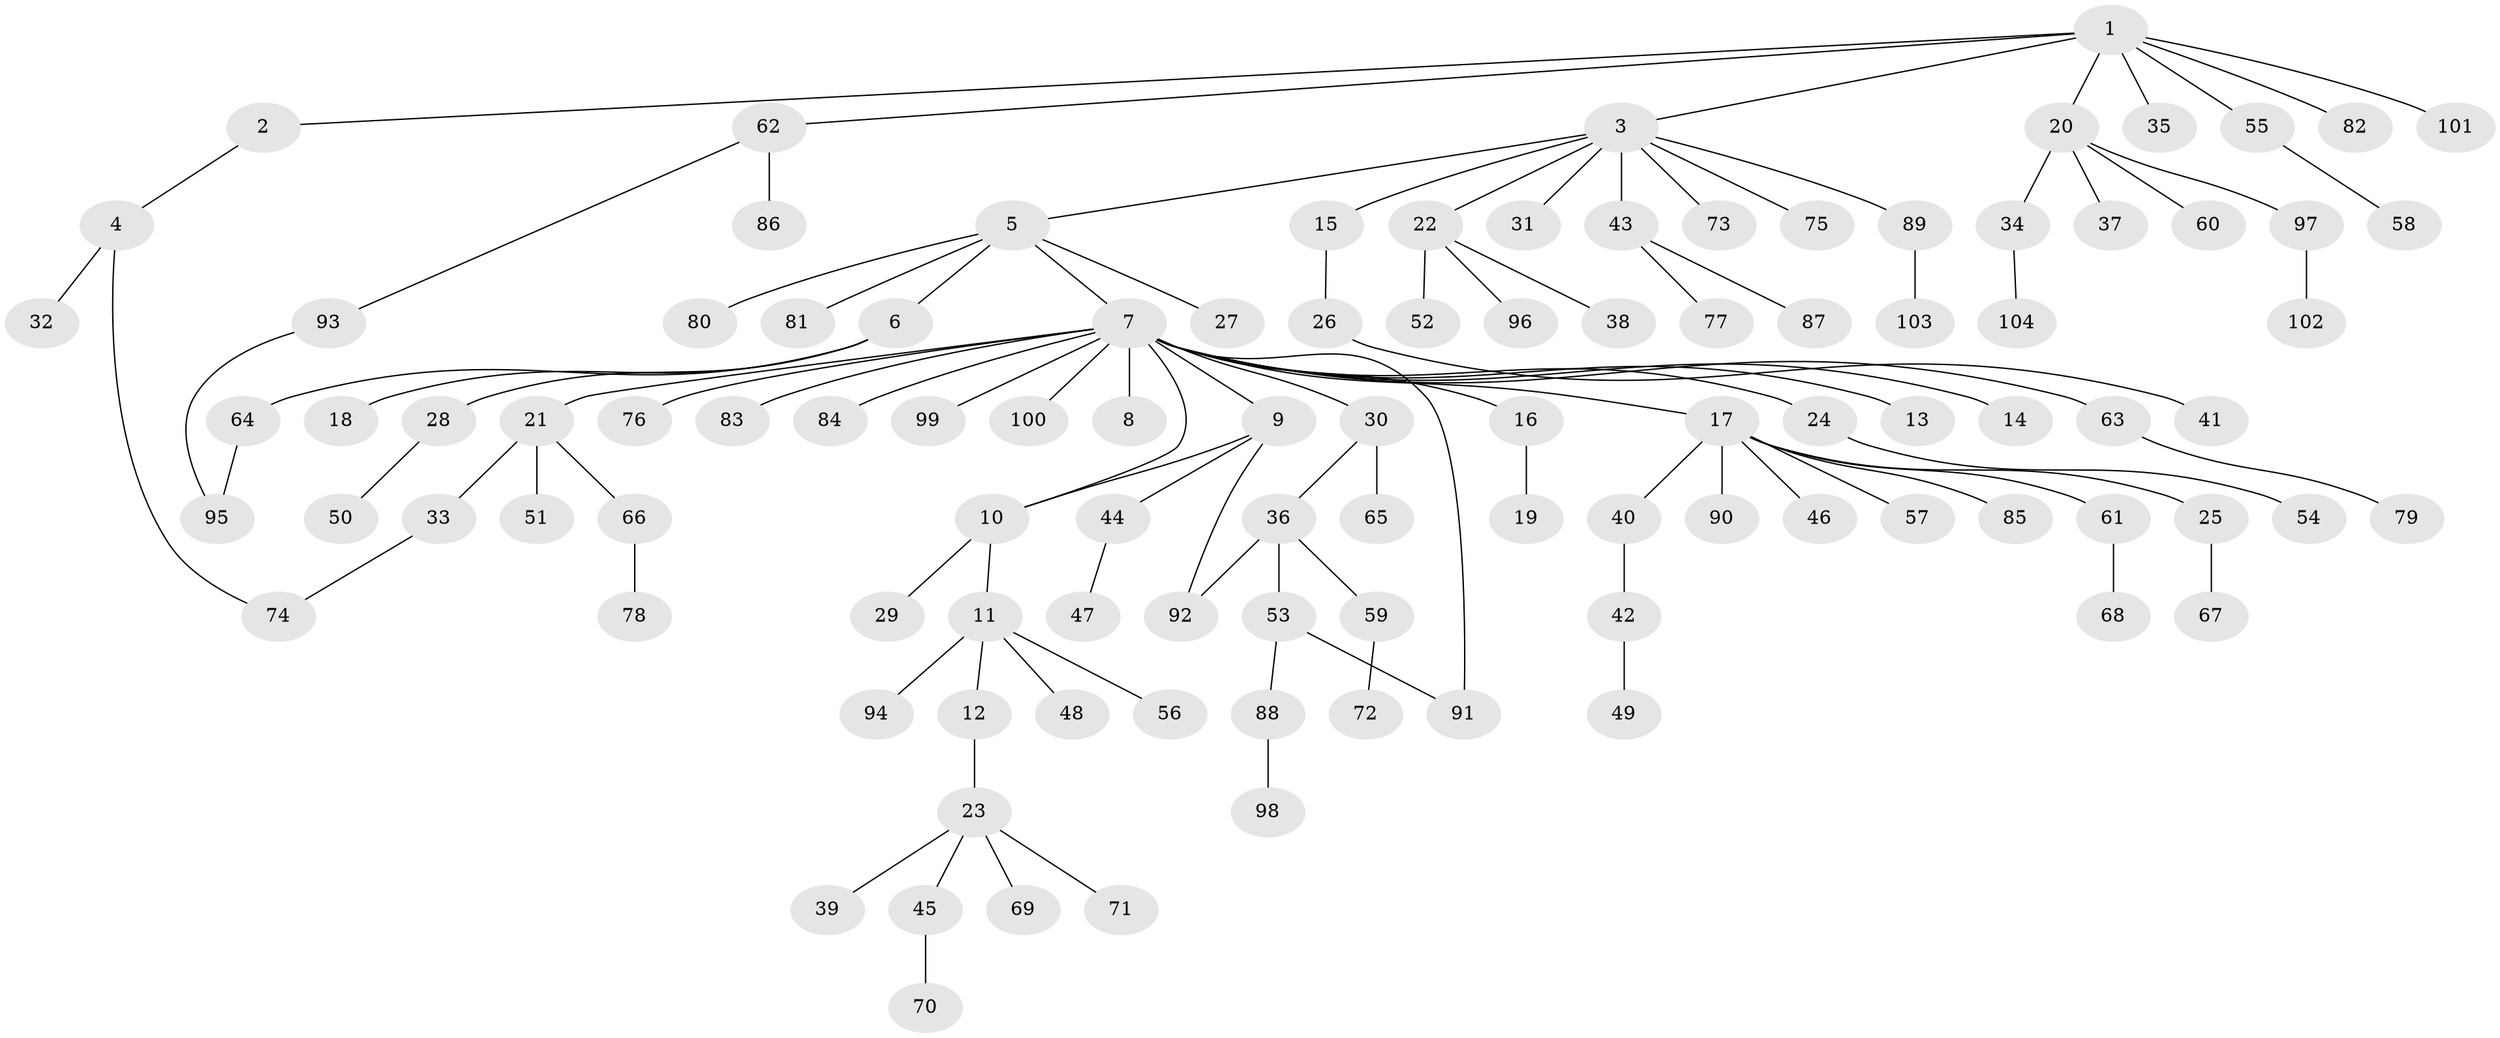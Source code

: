 // Generated by graph-tools (version 1.1) at 2025/48/03/09/25 04:48:53]
// undirected, 104 vertices, 108 edges
graph export_dot {
graph [start="1"]
  node [color=gray90,style=filled];
  1;
  2;
  3;
  4;
  5;
  6;
  7;
  8;
  9;
  10;
  11;
  12;
  13;
  14;
  15;
  16;
  17;
  18;
  19;
  20;
  21;
  22;
  23;
  24;
  25;
  26;
  27;
  28;
  29;
  30;
  31;
  32;
  33;
  34;
  35;
  36;
  37;
  38;
  39;
  40;
  41;
  42;
  43;
  44;
  45;
  46;
  47;
  48;
  49;
  50;
  51;
  52;
  53;
  54;
  55;
  56;
  57;
  58;
  59;
  60;
  61;
  62;
  63;
  64;
  65;
  66;
  67;
  68;
  69;
  70;
  71;
  72;
  73;
  74;
  75;
  76;
  77;
  78;
  79;
  80;
  81;
  82;
  83;
  84;
  85;
  86;
  87;
  88;
  89;
  90;
  91;
  92;
  93;
  94;
  95;
  96;
  97;
  98;
  99;
  100;
  101;
  102;
  103;
  104;
  1 -- 2;
  1 -- 3;
  1 -- 20;
  1 -- 35;
  1 -- 55;
  1 -- 62;
  1 -- 82;
  1 -- 101;
  2 -- 4;
  3 -- 5;
  3 -- 15;
  3 -- 22;
  3 -- 31;
  3 -- 43;
  3 -- 73;
  3 -- 75;
  3 -- 89;
  4 -- 32;
  4 -- 74;
  5 -- 6;
  5 -- 7;
  5 -- 27;
  5 -- 80;
  5 -- 81;
  6 -- 18;
  6 -- 28;
  6 -- 64;
  7 -- 8;
  7 -- 9;
  7 -- 10;
  7 -- 13;
  7 -- 14;
  7 -- 16;
  7 -- 17;
  7 -- 21;
  7 -- 24;
  7 -- 30;
  7 -- 63;
  7 -- 76;
  7 -- 83;
  7 -- 84;
  7 -- 91;
  7 -- 99;
  7 -- 100;
  9 -- 10;
  9 -- 44;
  9 -- 92;
  10 -- 11;
  10 -- 29;
  11 -- 12;
  11 -- 48;
  11 -- 56;
  11 -- 94;
  12 -- 23;
  15 -- 26;
  16 -- 19;
  17 -- 25;
  17 -- 40;
  17 -- 46;
  17 -- 57;
  17 -- 61;
  17 -- 85;
  17 -- 90;
  20 -- 34;
  20 -- 37;
  20 -- 60;
  20 -- 97;
  21 -- 33;
  21 -- 51;
  21 -- 66;
  22 -- 38;
  22 -- 52;
  22 -- 96;
  23 -- 39;
  23 -- 45;
  23 -- 69;
  23 -- 71;
  24 -- 54;
  25 -- 67;
  26 -- 41;
  28 -- 50;
  30 -- 36;
  30 -- 65;
  33 -- 74;
  34 -- 104;
  36 -- 53;
  36 -- 59;
  36 -- 92;
  40 -- 42;
  42 -- 49;
  43 -- 77;
  43 -- 87;
  44 -- 47;
  45 -- 70;
  53 -- 88;
  53 -- 91;
  55 -- 58;
  59 -- 72;
  61 -- 68;
  62 -- 86;
  62 -- 93;
  63 -- 79;
  64 -- 95;
  66 -- 78;
  88 -- 98;
  89 -- 103;
  93 -- 95;
  97 -- 102;
}
